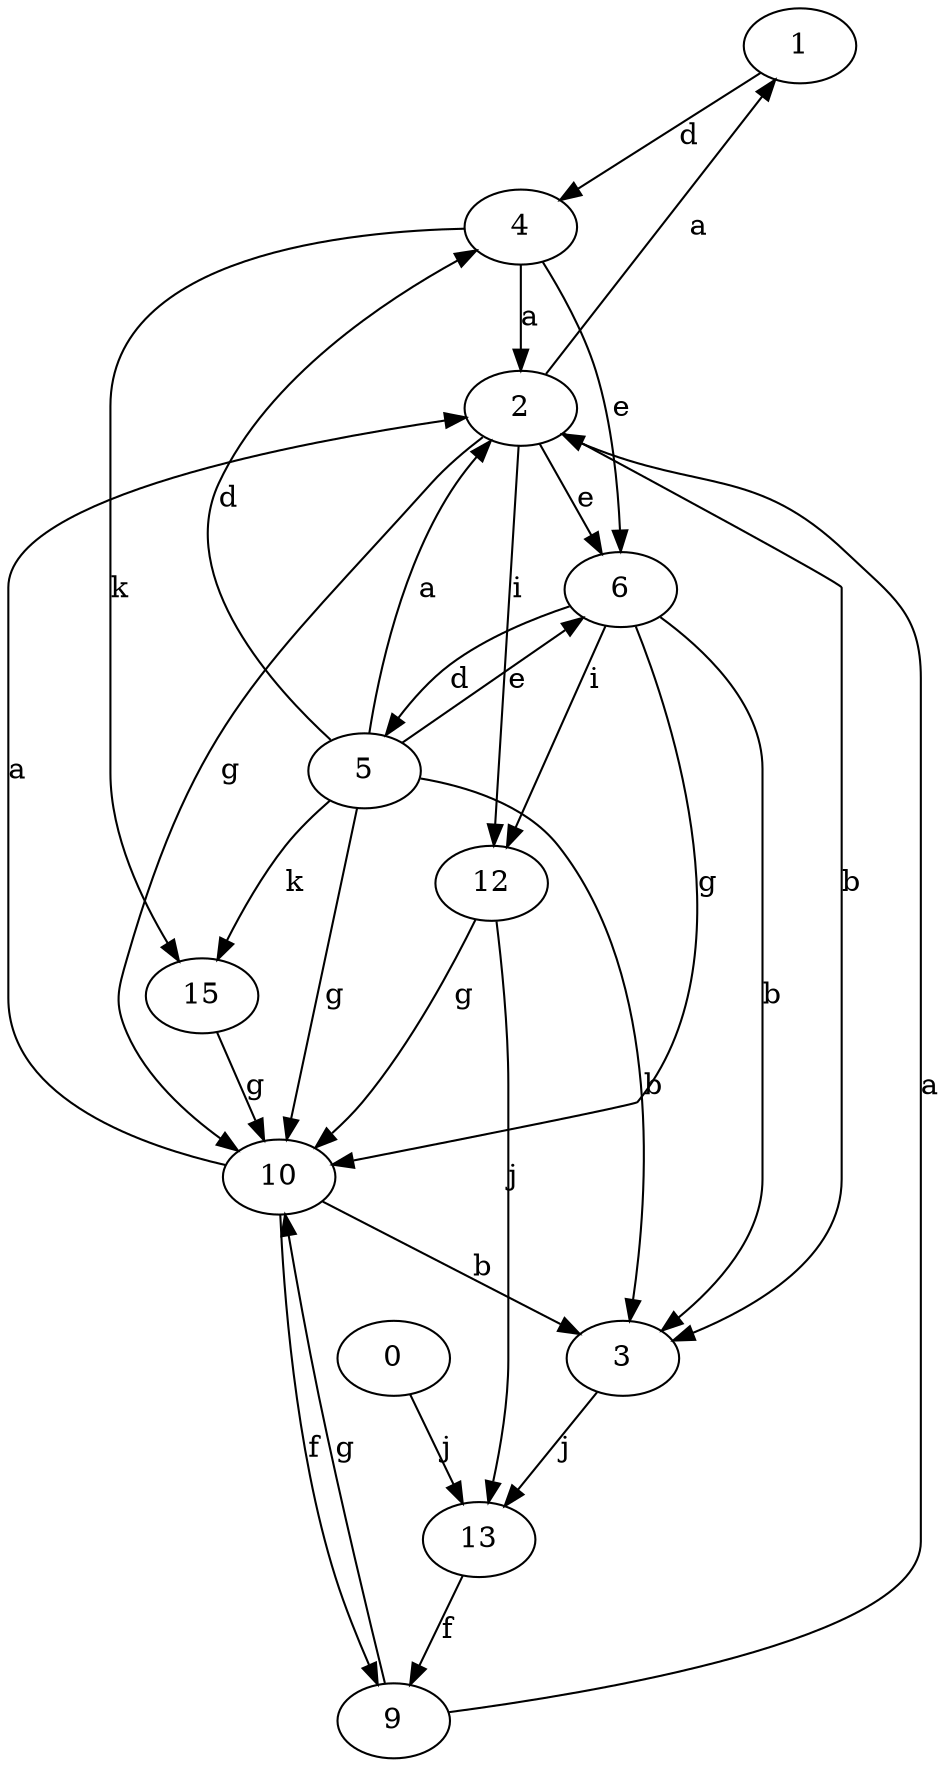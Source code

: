 strict digraph  {
1;
2;
3;
4;
5;
6;
9;
10;
0;
12;
13;
15;
1 -> 4  [label=d];
2 -> 1  [label=a];
2 -> 3  [label=b];
2 -> 6  [label=e];
2 -> 10  [label=g];
2 -> 12  [label=i];
3 -> 13  [label=j];
4 -> 2  [label=a];
4 -> 6  [label=e];
4 -> 15  [label=k];
5 -> 2  [label=a];
5 -> 3  [label=b];
5 -> 4  [label=d];
5 -> 6  [label=e];
5 -> 10  [label=g];
5 -> 15  [label=k];
6 -> 3  [label=b];
6 -> 5  [label=d];
6 -> 10  [label=g];
6 -> 12  [label=i];
9 -> 2  [label=a];
9 -> 10  [label=g];
10 -> 2  [label=a];
10 -> 3  [label=b];
10 -> 9  [label=f];
0 -> 13  [label=j];
12 -> 10  [label=g];
12 -> 13  [label=j];
13 -> 9  [label=f];
15 -> 10  [label=g];
}
